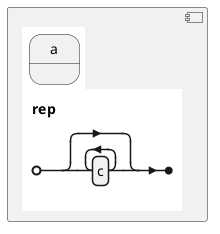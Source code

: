 {
  "sha1": "f5hlwfzh2rp1zwvh54d5z57o6zxk3q1",
  "insertion": {
    "when": "2024-06-01T09:03:05.537Z",
    "url": "https://forum.plantuml.net/16529/could-we-add-syntax-diagrams",
    "user": "plantuml@gmail.com"
  }
}
@startuml
component A [
{{
state a
}}
{{ebnf
rep = {c};
}}
]
@enduml
